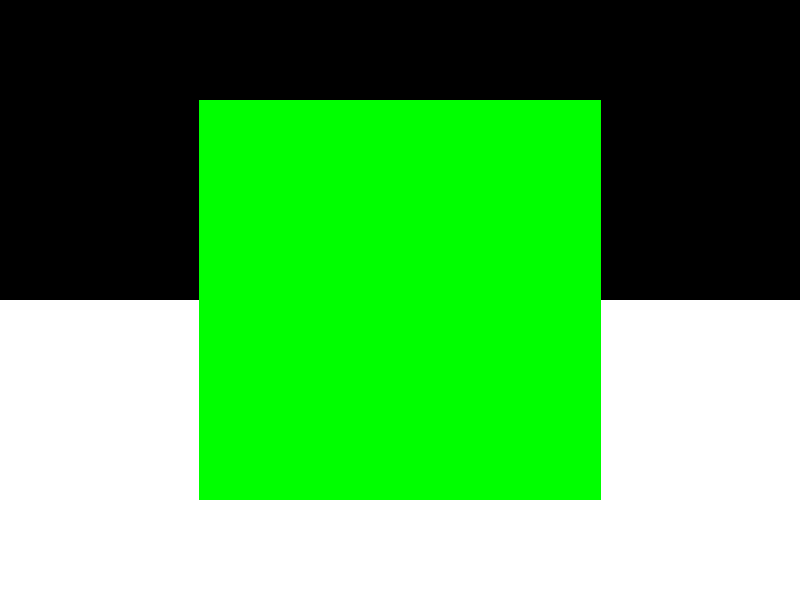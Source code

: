 camera {
  location <4, 0.5, 0.5>  
  look_at <0.5, 0.5, 0.5>
}

light_source { <4, 2, 0> color rgb <1, 1, 1> }

plane { <0, 1, 0>, 0
    texture { pigment { color rgb <1, 1, 1> } }
}

box { <0, 0, 0>, <1, 1, 1>
    texture { pigment { color rgb <1, 0, 0> } }  
}

box { <1.5, 0, 0>, <2.5, 1, 1>
    texture { pigment { color rgb <0, 1, 0> } }
}
